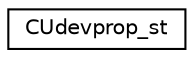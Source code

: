 digraph G
{
  edge [fontname="Helvetica",fontsize="10",labelfontname="Helvetica",labelfontsize="10"];
  node [fontname="Helvetica",fontsize="10",shape=record];
  rankdir=LR;
  Node1 [label="CUdevprop_st",height=0.2,width=0.4,color="black", fillcolor="white", style="filled",URL="$d6/dc4/structCUdevprop__st.html"];
}
